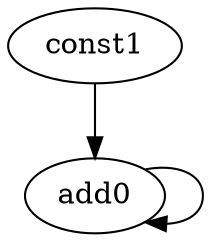 digraph G {
add0[opcode=add];
const1[opcode=const];
add0->add0[operand=0]; //add->add
const1->add0[operand=1]; //const->add
}
